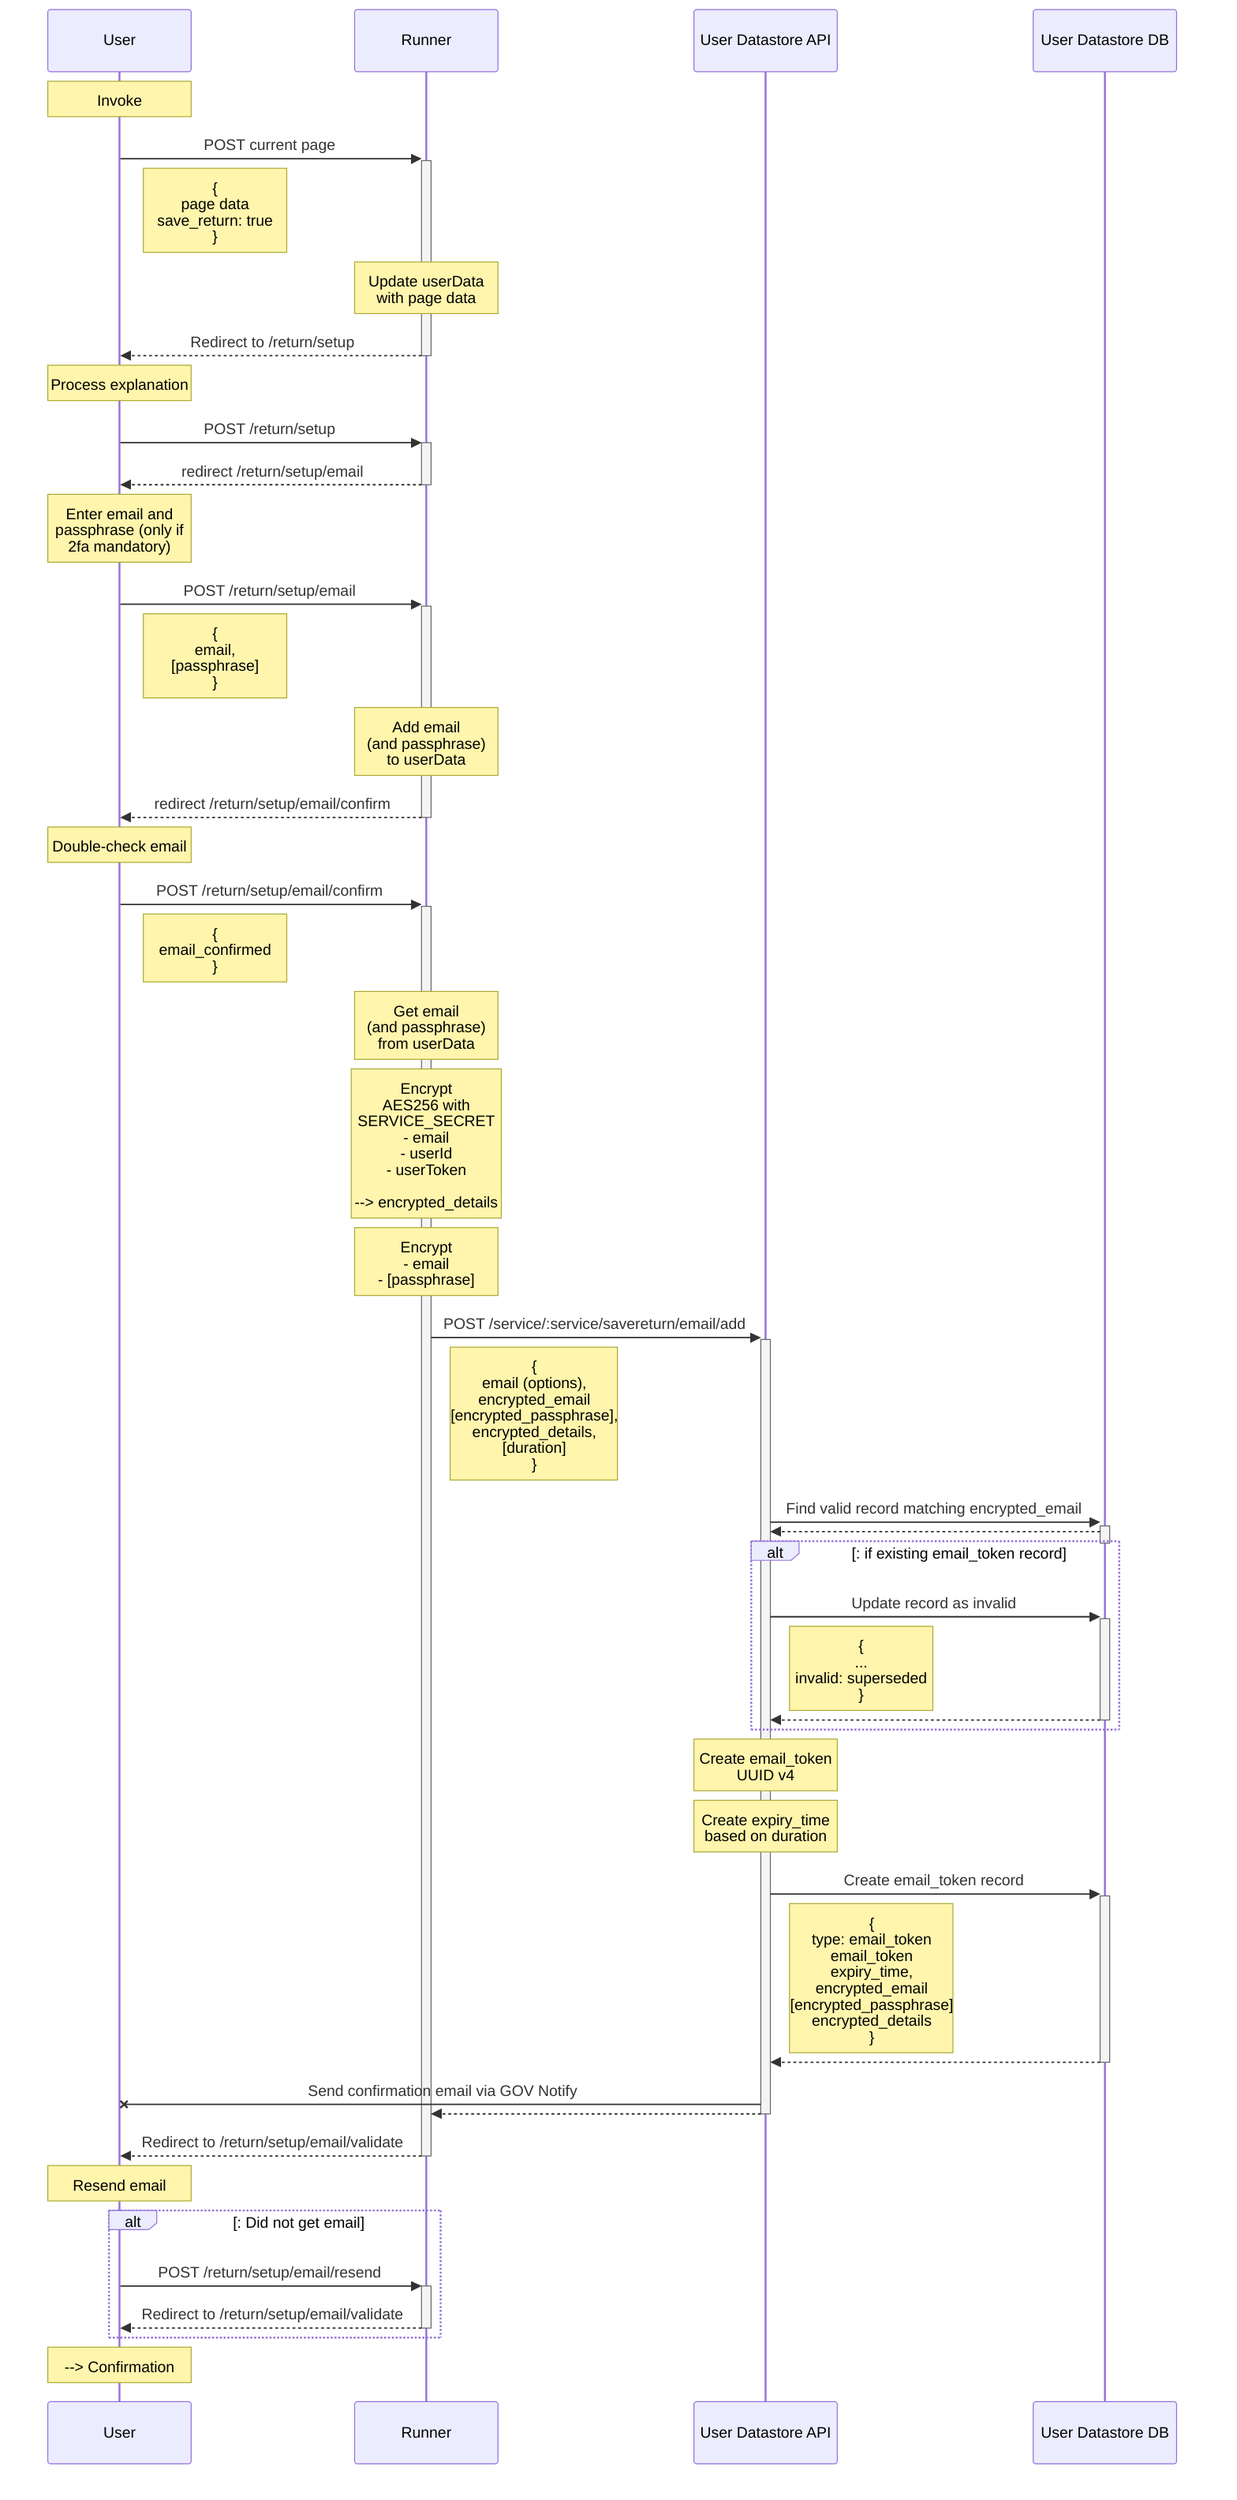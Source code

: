 sequenceDiagram

participant U as User

participant R as Runner

participant DS as User Datastore API

participant DB as User Datastore DB

Note over U: Invoke

U->>+R: POST current page

Note right of U: {<br>  page data<br>  save_return: true<br>}

Note over R: Update userData<br>with page data

R-->>-U: Redirect to /return/setup

Note over U: Process explanation

U->>+R: POST /return/setup

R-->>-U: redirect /return/setup/email

Note over U: Enter email and <br>passphrase (only if <br>2fa mandatory)

U->>+R: POST /return/setup/email

Note right of U: {<br>email,<br>[passphrase]<br>}

Note over R: Add email <br>(and passphrase) <br>to userData

R-->>-U: redirect /return/setup/email/confirm

Note over U: Double-check email

U->>+R: POST /return/setup/email/confirm

Note right of U: {<br>email_confirmed<br>}

Note over R: Get email <br>(and passphrase) <br>from userData
Note over R: Encrypt<br>AES256 with<br>SERVICE_SECRET<br>- email<br>- userId<br>- userToken<br><br>--> encrypted_details

Note over R: Encrypt <br>- email<br>- [passphrase]

R->>+DS: POST /service/:service/savereturn/email/add

Note right of R: {<br>email (options),<br>encrypted_email<br>[encrypted_passphrase],<br>encrypted_details,<br>[duration]<br>}

DS->>+DB: Find valid record matching encrypted_email

DB-->>-DS: 

alt: if existing email_token record

  DS->>+DB: Update record as invalid

  Note right of DS: {<br>...<br>invalid: superseded<br>}

  DB-->>-DS: 

end

Note over DS: Create email_token<br>UUID v4

Note over DS: Create expiry_time<br>based on duration

DS->>+DB: Create email_token record 

Note right of DS: { <br>type: email_token<br>email_token<br>expiry_time,<br>encrypted_email<br>[encrypted_passphrase]<br>encrypted_details<br> }

DB-->>-DS: 

DS-XU: Send confirmation email via GOV Notify

DS-->>-R:  

R-->>-U: Redirect to /return/setup/email/validate

Note over U: Resend email

alt: Did not get email

  U->>+R: POST /return/setup/email/resend

  R-->>-U: Redirect to /return/setup/email/validate

end

Note over U: --> Confirmation